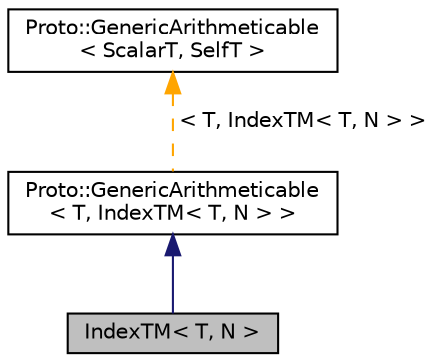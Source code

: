digraph "IndexTM&lt; T, N &gt;"
{
  edge [fontname="Helvetica",fontsize="10",labelfontname="Helvetica",labelfontsize="10"];
  node [fontname="Helvetica",fontsize="10",shape=record];
  Node0 [label="IndexTM\< T, N \>",height=0.2,width=0.4,color="black", fillcolor="grey75", style="filled", fontcolor="black"];
  Node1 -> Node0 [dir="back",color="midnightblue",fontsize="10",style="solid",fontname="Helvetica"];
  Node1 [label="Proto::GenericArithmeticable\l\< T, IndexTM\< T, N \> \>",height=0.2,width=0.4,color="black", fillcolor="white", style="filled",URL="$structProto_1_1GenericArithmeticable.html"];
  Node2 -> Node1 [dir="back",color="orange",fontsize="10",style="dashed",label=" \< T, IndexTM\< T, N \> \>" ,fontname="Helvetica"];
  Node2 [label="Proto::GenericArithmeticable\l\< ScalarT, SelfT \>",height=0.2,width=0.4,color="black", fillcolor="white", style="filled",URL="$structProto_1_1GenericArithmeticable.html"];
}
